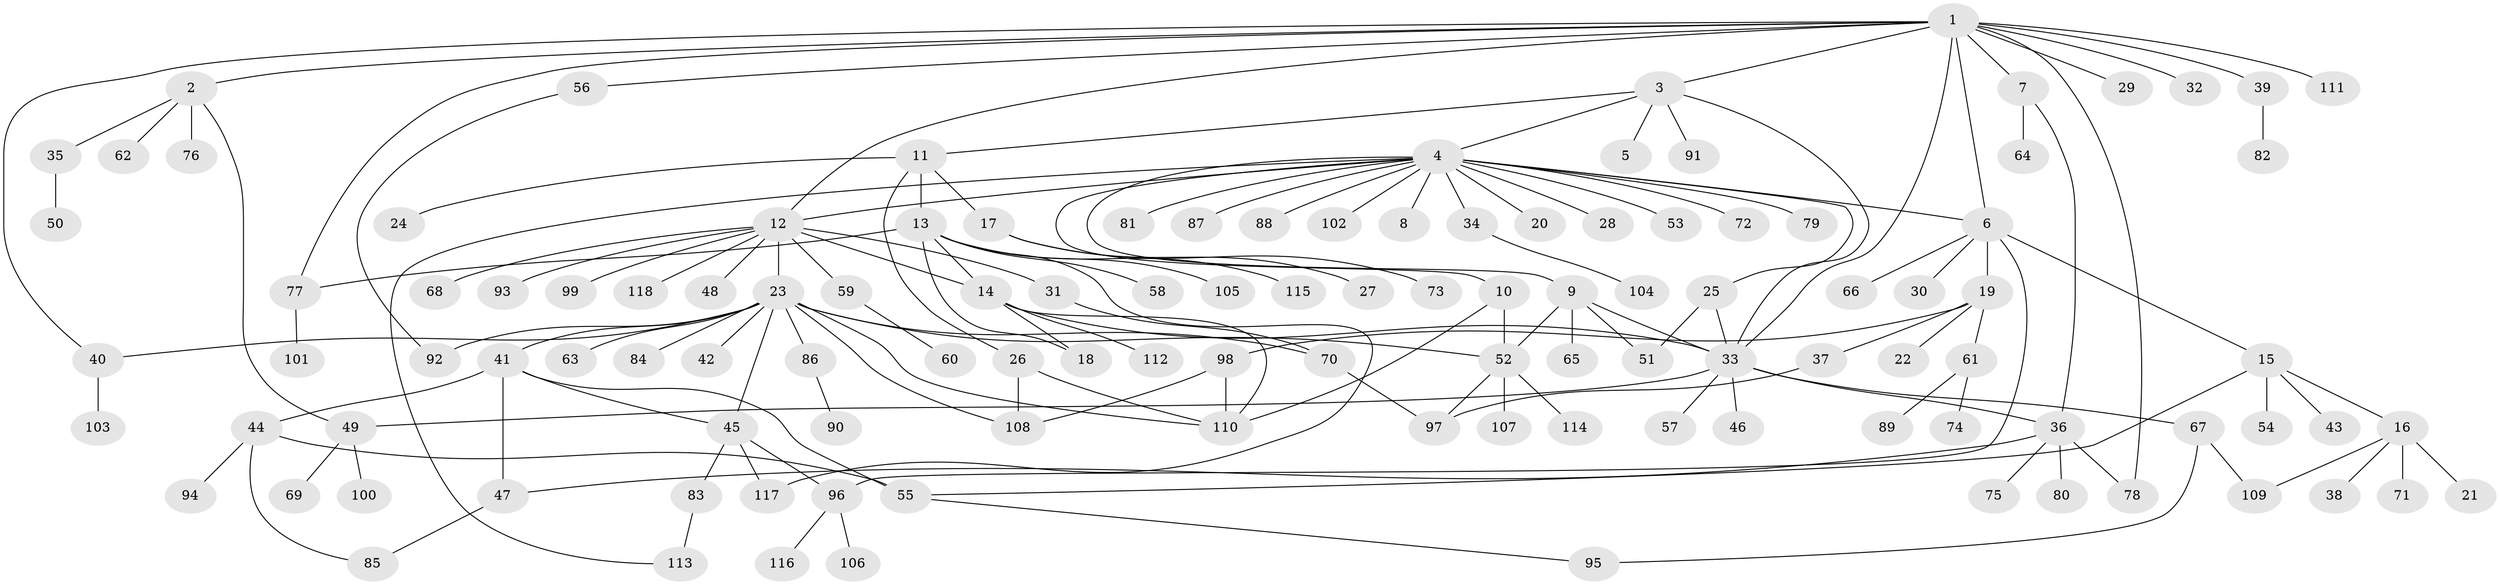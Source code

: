 // coarse degree distribution, {14: 0.01098901098901099, 4: 0.04395604395604396, 6: 0.054945054945054944, 18: 0.01098901098901099, 1: 0.5934065934065934, 9: 0.01098901098901099, 7: 0.02197802197802198, 5: 0.03296703296703297, 10: 0.01098901098901099, 3: 0.08791208791208792, 13: 0.01098901098901099, 11: 0.01098901098901099, 2: 0.0989010989010989}
// Generated by graph-tools (version 1.1) at 2025/52/02/27/25 19:52:00]
// undirected, 118 vertices, 153 edges
graph export_dot {
graph [start="1"]
  node [color=gray90,style=filled];
  1;
  2;
  3;
  4;
  5;
  6;
  7;
  8;
  9;
  10;
  11;
  12;
  13;
  14;
  15;
  16;
  17;
  18;
  19;
  20;
  21;
  22;
  23;
  24;
  25;
  26;
  27;
  28;
  29;
  30;
  31;
  32;
  33;
  34;
  35;
  36;
  37;
  38;
  39;
  40;
  41;
  42;
  43;
  44;
  45;
  46;
  47;
  48;
  49;
  50;
  51;
  52;
  53;
  54;
  55;
  56;
  57;
  58;
  59;
  60;
  61;
  62;
  63;
  64;
  65;
  66;
  67;
  68;
  69;
  70;
  71;
  72;
  73;
  74;
  75;
  76;
  77;
  78;
  79;
  80;
  81;
  82;
  83;
  84;
  85;
  86;
  87;
  88;
  89;
  90;
  91;
  92;
  93;
  94;
  95;
  96;
  97;
  98;
  99;
  100;
  101;
  102;
  103;
  104;
  105;
  106;
  107;
  108;
  109;
  110;
  111;
  112;
  113;
  114;
  115;
  116;
  117;
  118;
  1 -- 2;
  1 -- 3;
  1 -- 6;
  1 -- 7;
  1 -- 12;
  1 -- 29;
  1 -- 32;
  1 -- 33;
  1 -- 39;
  1 -- 40;
  1 -- 56;
  1 -- 77;
  1 -- 78;
  1 -- 111;
  2 -- 35;
  2 -- 49;
  2 -- 62;
  2 -- 76;
  3 -- 4;
  3 -- 5;
  3 -- 11;
  3 -- 33;
  3 -- 91;
  4 -- 6;
  4 -- 8;
  4 -- 9;
  4 -- 10;
  4 -- 12;
  4 -- 20;
  4 -- 25;
  4 -- 28;
  4 -- 34;
  4 -- 53;
  4 -- 72;
  4 -- 79;
  4 -- 81;
  4 -- 87;
  4 -- 88;
  4 -- 102;
  4 -- 113;
  6 -- 15;
  6 -- 19;
  6 -- 30;
  6 -- 66;
  6 -- 96;
  7 -- 36;
  7 -- 64;
  9 -- 33;
  9 -- 51;
  9 -- 52;
  9 -- 65;
  10 -- 52;
  10 -- 110;
  11 -- 13;
  11 -- 17;
  11 -- 24;
  11 -- 26;
  12 -- 14;
  12 -- 23;
  12 -- 31;
  12 -- 48;
  12 -- 59;
  12 -- 68;
  12 -- 93;
  12 -- 99;
  12 -- 118;
  13 -- 14;
  13 -- 18;
  13 -- 58;
  13 -- 77;
  13 -- 105;
  13 -- 115;
  13 -- 117;
  14 -- 18;
  14 -- 33;
  14 -- 110;
  14 -- 112;
  15 -- 16;
  15 -- 43;
  15 -- 54;
  15 -- 55;
  16 -- 21;
  16 -- 38;
  16 -- 71;
  16 -- 109;
  17 -- 27;
  17 -- 73;
  19 -- 22;
  19 -- 37;
  19 -- 61;
  19 -- 98;
  23 -- 40;
  23 -- 41;
  23 -- 42;
  23 -- 45;
  23 -- 52;
  23 -- 63;
  23 -- 70;
  23 -- 84;
  23 -- 86;
  23 -- 92;
  23 -- 108;
  23 -- 110;
  25 -- 33;
  25 -- 51;
  26 -- 108;
  26 -- 110;
  31 -- 70;
  33 -- 36;
  33 -- 46;
  33 -- 49;
  33 -- 57;
  33 -- 67;
  34 -- 104;
  35 -- 50;
  36 -- 47;
  36 -- 75;
  36 -- 78;
  36 -- 80;
  37 -- 97;
  39 -- 82;
  40 -- 103;
  41 -- 44;
  41 -- 45;
  41 -- 47;
  41 -- 55;
  44 -- 55;
  44 -- 85;
  44 -- 94;
  45 -- 83;
  45 -- 96;
  45 -- 117;
  47 -- 85;
  49 -- 69;
  49 -- 100;
  52 -- 97;
  52 -- 107;
  52 -- 114;
  55 -- 95;
  56 -- 92;
  59 -- 60;
  61 -- 74;
  61 -- 89;
  67 -- 95;
  67 -- 109;
  70 -- 97;
  77 -- 101;
  83 -- 113;
  86 -- 90;
  96 -- 106;
  96 -- 116;
  98 -- 108;
  98 -- 110;
}
